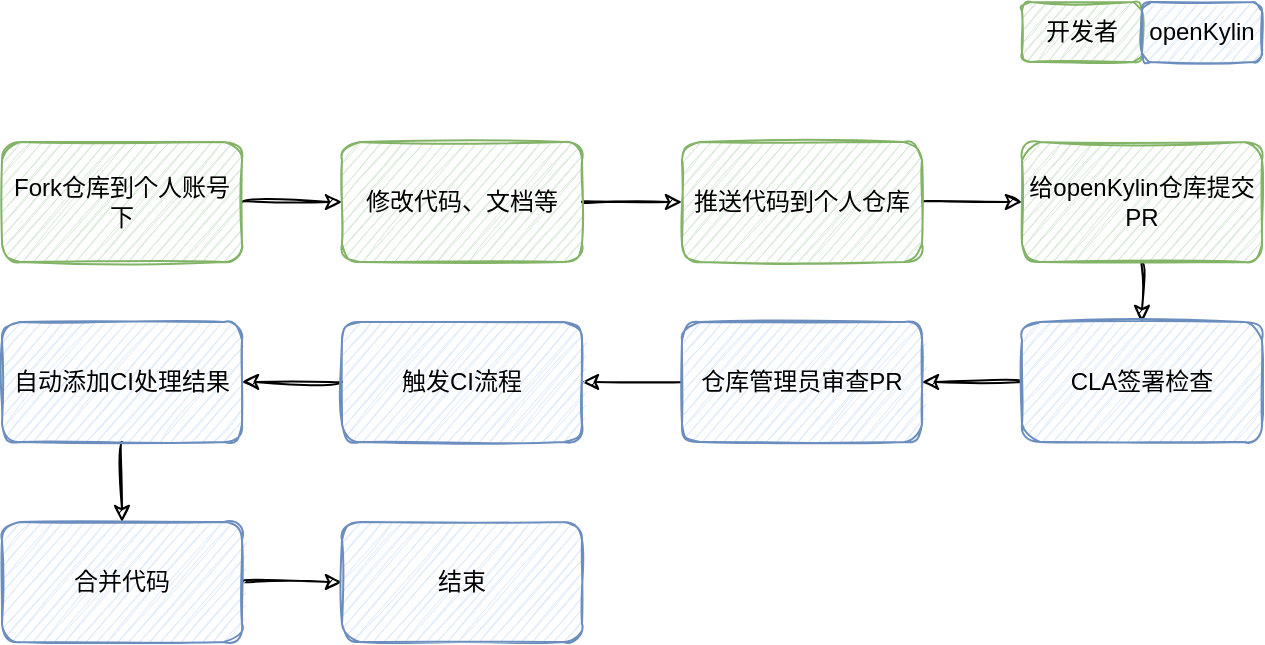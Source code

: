 <mxfile version="20.1.1" type="github">
  <diagram id="EUVG-VbLJ_KNzvjiV4Ez" name="第 1 页">
    <mxGraphModel dx="1422" dy="748" grid="1" gridSize="10" guides="1" tooltips="1" connect="1" arrows="1" fold="1" page="1" pageScale="1" pageWidth="827" pageHeight="1169" math="0" shadow="0">
      <root>
        <mxCell id="0" />
        <mxCell id="1" parent="0" />
        <mxCell id="yFLMfkRXcdrX8CuSGvPF-9" style="edgeStyle=orthogonalEdgeStyle;rounded=1;orthogonalLoop=1;jettySize=auto;html=1;exitX=1;exitY=0.5;exitDx=0;exitDy=0;entryX=0;entryY=0.5;entryDx=0;entryDy=0;sketch=1;curved=1;" parent="1" source="yFLMfkRXcdrX8CuSGvPF-1" target="yFLMfkRXcdrX8CuSGvPF-2" edge="1">
          <mxGeometry relative="1" as="geometry" />
        </mxCell>
        <mxCell id="yFLMfkRXcdrX8CuSGvPF-1" value="Fork仓库到个人账号下" style="rounded=1;whiteSpace=wrap;html=1;sketch=1;fillColor=#d5e8d4;strokeColor=#82b366;" parent="1" vertex="1">
          <mxGeometry x="90" y="120" width="120" height="60" as="geometry" />
        </mxCell>
        <mxCell id="yFLMfkRXcdrX8CuSGvPF-10" style="edgeStyle=orthogonalEdgeStyle;rounded=1;orthogonalLoop=1;jettySize=auto;html=1;exitX=1;exitY=0.5;exitDx=0;exitDy=0;sketch=1;curved=1;" parent="1" source="yFLMfkRXcdrX8CuSGvPF-2" target="yFLMfkRXcdrX8CuSGvPF-3" edge="1">
          <mxGeometry relative="1" as="geometry" />
        </mxCell>
        <mxCell id="yFLMfkRXcdrX8CuSGvPF-2" value="修改代码、文档等" style="rounded=1;whiteSpace=wrap;html=1;sketch=1;fillColor=#d5e8d4;strokeColor=#82b366;" parent="1" vertex="1">
          <mxGeometry x="260" y="120" width="120" height="60" as="geometry" />
        </mxCell>
        <mxCell id="yFLMfkRXcdrX8CuSGvPF-11" style="edgeStyle=orthogonalEdgeStyle;rounded=1;orthogonalLoop=1;jettySize=auto;html=1;exitX=1;exitY=0.5;exitDx=0;exitDy=0;entryX=0;entryY=0.5;entryDx=0;entryDy=0;sketch=1;curved=1;" parent="1" source="yFLMfkRXcdrX8CuSGvPF-3" target="yFLMfkRXcdrX8CuSGvPF-4" edge="1">
          <mxGeometry relative="1" as="geometry" />
        </mxCell>
        <mxCell id="yFLMfkRXcdrX8CuSGvPF-3" value="推送代码到个人仓库" style="rounded=1;whiteSpace=wrap;html=1;sketch=1;fillColor=#d5e8d4;strokeColor=#82b366;" parent="1" vertex="1">
          <mxGeometry x="430" y="120" width="120" height="60" as="geometry" />
        </mxCell>
        <mxCell id="yFLMfkRXcdrX8CuSGvPF-12" style="edgeStyle=orthogonalEdgeStyle;rounded=1;orthogonalLoop=1;jettySize=auto;html=1;exitX=0.5;exitY=1;exitDx=0;exitDy=0;entryX=0.5;entryY=0;entryDx=0;entryDy=0;sketch=1;curved=1;" parent="1" source="yFLMfkRXcdrX8CuSGvPF-4" target="yFLMfkRXcdrX8CuSGvPF-7" edge="1">
          <mxGeometry relative="1" as="geometry" />
        </mxCell>
        <mxCell id="yFLMfkRXcdrX8CuSGvPF-4" value="给openKylin仓库提交PR" style="rounded=1;whiteSpace=wrap;html=1;sketch=1;fillColor=#d5e8d4;strokeColor=#82b366;" parent="1" vertex="1">
          <mxGeometry x="600" y="120" width="120" height="60" as="geometry" />
        </mxCell>
        <mxCell id="yFLMfkRXcdrX8CuSGvPF-14" style="edgeStyle=orthogonalEdgeStyle;rounded=1;orthogonalLoop=1;jettySize=auto;html=1;exitX=0;exitY=0.5;exitDx=0;exitDy=0;sketch=1;curved=1;" parent="1" source="yFLMfkRXcdrX8CuSGvPF-5" target="yFLMfkRXcdrX8CuSGvPF-6" edge="1">
          <mxGeometry relative="1" as="geometry" />
        </mxCell>
        <mxCell id="yFLMfkRXcdrX8CuSGvPF-5" value="仓库管理员审查PR" style="rounded=1;whiteSpace=wrap;html=1;sketch=1;fillColor=#dae8fc;strokeColor=#6c8ebf;" parent="1" vertex="1">
          <mxGeometry x="430" y="210" width="120" height="60" as="geometry" />
        </mxCell>
        <mxCell id="yFLMfkRXcdrX8CuSGvPF-15" style="edgeStyle=orthogonalEdgeStyle;rounded=1;orthogonalLoop=1;jettySize=auto;html=1;exitX=0;exitY=0.5;exitDx=0;exitDy=0;sketch=1;curved=1;" parent="1" source="yFLMfkRXcdrX8CuSGvPF-6" target="yFLMfkRXcdrX8CuSGvPF-8" edge="1">
          <mxGeometry relative="1" as="geometry" />
        </mxCell>
        <mxCell id="yFLMfkRXcdrX8CuSGvPF-6" value="触发CI流程" style="rounded=1;whiteSpace=wrap;html=1;sketch=1;fillColor=#dae8fc;strokeColor=#6c8ebf;" parent="1" vertex="1">
          <mxGeometry x="260" y="210" width="120" height="60" as="geometry" />
        </mxCell>
        <mxCell id="yFLMfkRXcdrX8CuSGvPF-13" style="edgeStyle=orthogonalEdgeStyle;rounded=1;orthogonalLoop=1;jettySize=auto;html=1;exitX=0;exitY=0.5;exitDx=0;exitDy=0;sketch=1;curved=1;" parent="1" source="yFLMfkRXcdrX8CuSGvPF-7" target="yFLMfkRXcdrX8CuSGvPF-5" edge="1">
          <mxGeometry relative="1" as="geometry" />
        </mxCell>
        <mxCell id="yFLMfkRXcdrX8CuSGvPF-7" value="CLA签署检查" style="rounded=1;whiteSpace=wrap;html=1;sketch=1;fillColor=#dae8fc;strokeColor=#6c8ebf;" parent="1" vertex="1">
          <mxGeometry x="600" y="210" width="120" height="60" as="geometry" />
        </mxCell>
        <mxCell id="yFLMfkRXcdrX8CuSGvPF-21" style="edgeStyle=orthogonalEdgeStyle;curved=1;rounded=1;sketch=1;orthogonalLoop=1;jettySize=auto;html=1;exitX=0.5;exitY=1;exitDx=0;exitDy=0;entryX=0.5;entryY=0;entryDx=0;entryDy=0;" parent="1" source="yFLMfkRXcdrX8CuSGvPF-8" target="yFLMfkRXcdrX8CuSGvPF-19" edge="1">
          <mxGeometry relative="1" as="geometry" />
        </mxCell>
        <mxCell id="yFLMfkRXcdrX8CuSGvPF-8" value="自动添加CI处理结果" style="rounded=1;whiteSpace=wrap;html=1;sketch=1;fillColor=#dae8fc;strokeColor=#6c8ebf;" parent="1" vertex="1">
          <mxGeometry x="90" y="210" width="120" height="60" as="geometry" />
        </mxCell>
        <mxCell id="yFLMfkRXcdrX8CuSGvPF-18" value="" style="group" parent="1" vertex="1" connectable="0">
          <mxGeometry x="600" y="50" width="120" height="30" as="geometry" />
        </mxCell>
        <mxCell id="yFLMfkRXcdrX8CuSGvPF-16" value="开发者" style="rounded=1;whiteSpace=wrap;html=1;sketch=1;fillColor=#d5e8d4;strokeColor=#82b366;" parent="yFLMfkRXcdrX8CuSGvPF-18" vertex="1">
          <mxGeometry width="60" height="30" as="geometry" />
        </mxCell>
        <mxCell id="yFLMfkRXcdrX8CuSGvPF-17" value="openKylin" style="rounded=1;whiteSpace=wrap;html=1;sketch=1;fillColor=#dae8fc;strokeColor=#6c8ebf;" parent="yFLMfkRXcdrX8CuSGvPF-18" vertex="1">
          <mxGeometry x="60" width="60" height="30" as="geometry" />
        </mxCell>
        <mxCell id="yFLMfkRXcdrX8CuSGvPF-22" style="edgeStyle=orthogonalEdgeStyle;curved=1;rounded=1;sketch=1;orthogonalLoop=1;jettySize=auto;html=1;exitX=1;exitY=0.5;exitDx=0;exitDy=0;entryX=0;entryY=0.5;entryDx=0;entryDy=0;" parent="1" source="yFLMfkRXcdrX8CuSGvPF-19" target="yFLMfkRXcdrX8CuSGvPF-20" edge="1">
          <mxGeometry relative="1" as="geometry" />
        </mxCell>
        <mxCell id="yFLMfkRXcdrX8CuSGvPF-19" value="合并代码" style="rounded=1;whiteSpace=wrap;html=1;sketch=1;fillColor=#dae8fc;strokeColor=#6c8ebf;" parent="1" vertex="1">
          <mxGeometry x="90" y="310" width="120" height="60" as="geometry" />
        </mxCell>
        <mxCell id="yFLMfkRXcdrX8CuSGvPF-20" value="结束" style="rounded=1;whiteSpace=wrap;html=1;sketch=1;fillColor=#dae8fc;strokeColor=#6c8ebf;" parent="1" vertex="1">
          <mxGeometry x="260" y="310" width="120" height="60" as="geometry" />
        </mxCell>
      </root>
    </mxGraphModel>
  </diagram>
</mxfile>
